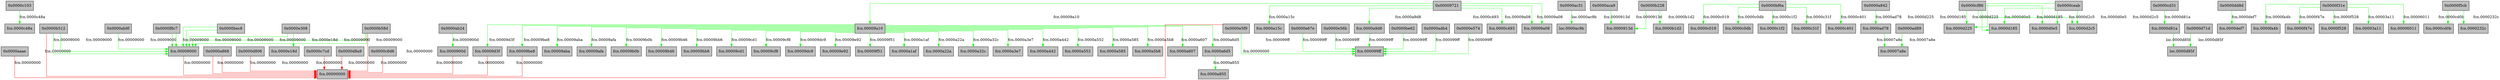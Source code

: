 digraph code {
	graph [bgcolor=white fontname="Courier" splines="ortho"];
	node [fillcolor=gray style=filled shape=box];
	edge [arrowhead="normal"];
	"0x0000c103" -> "0x0000c48a" [label="fcn.0000c48a" color="green" URL="fcn.0000c48a/0x0000c48a"];
	"0x0000c48a" [label="fcn.0000c48a" URL="fcn.0000c48a/0x0000c48a"];
	"0x0000c8d6" -> "0x00000000" [label="fcn.00000000" color="red" URL="fcn.00000000/0x00000000"];
	"0x00000000" [label="fcn.00000000" URL="fcn.00000000/0x00000000"];
	"0x0000ab24" -> "0x0000900d" [label="fcn.0000900d" color="green" URL="fcn.0000900d/0x0000900d"];
	"0x0000900d" [label="fcn.0000900d" URL="fcn.0000900d/0x0000900d"];
	"0x00009000" -> "0x00000000" [label="fcn.00000000" color="red" URL="fcn.00000000/0x00000000"];
	"0x00000000" [label="fcn.00000000" URL="fcn.00000000/0x00000000"];
	"0x0000aaae" -> "0x00000000" [label="fcn.00000000" color="red" URL="fcn.00000000/0x00000000"];
	"0x00000000" [label="fcn.00000000" URL="fcn.00000000/0x00000000"];
	"0x0000ab9f" -> "0x00009000" [label="fcn.00009000" color="green" URL="fcn.00009000/0x00009000"];
	"0x00009000" [label="fcn.00009000" URL="fcn.00009000/0x00009000"];
	"0x0000ac31" -> "0x0000ac9b" [label="loc.0000ac9b" color="green" URL="loc.0000ac9b/0x0000ac9b"];
	"0x0000ac9b" [label="loc.0000ac9b" URL="loc.0000ac9b/0x0000ac9b"];
	"0x0000aca9" -> "0x0000913d" [label="fcn.0000913d" color="green" URL="fcn.0000913d/0x0000913d"];
	"0x0000913d" [label="fcn.0000913d" URL="fcn.0000913d/0x0000913d"];
	"0x00009721" -> "0x0000a15c" [label="fcn.0000a15c" color="green" URL="fcn.0000a15c/0x0000a15c"];
	"0x0000a15c" [label="fcn.0000a15c" URL="fcn.0000a15c/0x0000a15c"];
	"0x00009721" -> "0x00009a10" [label="fcn.00009a10" color="green" URL="fcn.00009a10/0x00009a10"];
	"0x00009a10" [label="fcn.00009a10" URL="fcn.00009a10/0x00009a10"];
	"0x00009721" -> "0x0000a9d8" [label="fcn.0000a9d8" color="green" URL="fcn.0000a9d8/0x0000a9d8"];
	"0x0000a9d8" [label="fcn.0000a9d8" URL="fcn.0000a9d8/0x0000a9d8"];
	"0x00009721" -> "0x0000c493" [label="fcn.0000c493" color="green" URL="fcn.0000c493/0x0000c493"];
	"0x0000c493" [label="fcn.0000c493" URL="fcn.0000c493/0x0000c493"];
	"0x00009721" -> "0x00009a08" [label="fcn.00009a08" color="green" URL="fcn.00009a08/0x00009a08"];
	"0x00009a08" [label="fcn.00009a08" URL="fcn.00009a08/0x00009a08"];
	"0x00009721" -> "0x00009a08" [label="fcn.00009a08" color="green" URL="fcn.00009a08/0x00009a08"];
	"0x00009a08" [label="fcn.00009a08" URL="fcn.00009a08/0x00009a08"];
	"0x0000b58d" -> "0x00009000" [label="fcn.00009000" color="green" URL="fcn.00009000/0x00009000"];
	"0x00009000" [label="fcn.00009000" URL="fcn.00009000/0x00009000"];
	"0x0000b58d" -> "0x00000000" [label="fcn.00000000" color="red" URL="fcn.00000000/0x00000000"];
	"0x00000000" [label="fcn.00000000" URL="fcn.00000000/0x00000000"];
	"0x0000b58d" -> "0x00009000" [label="fcn.00009000" color="green" URL="fcn.00009000/0x00009000"];
	"0x00009000" [label="fcn.00009000" URL="fcn.00009000/0x00009000"];
	"0x0000bf6a" -> "0x0000c019" [label="fcn.0000c019" color="green" URL="fcn.0000c019/0x0000c019"];
	"0x0000c019" [label="fcn.0000c019" URL="fcn.0000c019/0x0000c019"];
	"0x0000bf6a" -> "0x0000c0db" [label="fcn.0000c0db" color="green" URL="fcn.0000c0db/0x0000c0db"];
	"0x0000c0db" [label="fcn.0000c0db" URL="fcn.0000c0db/0x0000c0db"];
	"0x0000bf6a" -> "0x0000c1f2" [label="fcn.0000c1f2" color="green" URL="fcn.0000c1f2/0x0000c1f2"];
	"0x0000c1f2" [label="fcn.0000c1f2" URL="fcn.0000c1f2/0x0000c1f2"];
	"0x0000bf6a" -> "0x0000c31f" [label="fcn.0000c31f" color="green" URL="fcn.0000c31f/0x0000c31f"];
	"0x0000c31f" [label="fcn.0000c31f" URL="fcn.0000c31f/0x0000c31f"];
	"0x0000bf6a" -> "0x0000c401" [label="fcn.0000c401" color="green" URL="fcn.0000c401/0x0000c401"];
	"0x0000c401" [label="fcn.0000c401" URL="fcn.0000c401/0x0000c401"];
	"0x00009a10" -> "0x00009aba" [label="fcn.00009aba" color="green" URL="fcn.00009aba/0x00009aba"];
	"0x00009aba" [label="fcn.00009aba" URL="fcn.00009aba/0x00009aba"];
	"0x00009a10" -> "0x00009afa" [label="fcn.00009afa" color="green" URL="fcn.00009afa/0x00009afa"];
	"0x00009afa" [label="fcn.00009afa" URL="fcn.00009afa/0x00009afa"];
	"0x00009a10" -> "0x00009b0b" [label="fcn.00009b0b" color="green" URL="fcn.00009b0b/0x00009b0b"];
	"0x00009b0b" [label="fcn.00009b0b" URL="fcn.00009b0b/0x00009b0b"];
	"0x00009a10" -> "0x00009b46" [label="fcn.00009b46" color="green" URL="fcn.00009b46/0x00009b46"];
	"0x00009b46" [label="fcn.00009b46" URL="fcn.00009b46/0x00009b46"];
	"0x00009a10" -> "0x00009bb6" [label="fcn.00009bb6" color="green" URL="fcn.00009bb6/0x00009bb6"];
	"0x00009bb6" [label="fcn.00009bb6" URL="fcn.00009bb6/0x00009bb6"];
	"0x00009a10" -> "0x00009be8" [label="fcn.00009be8" color="green" URL="fcn.00009be8/0x00009be8"];
	"0x00009be8" [label="fcn.00009be8" URL="fcn.00009be8/0x00009be8"];
	"0x00009a10" -> "0x00009cd1" [label="fcn.00009cd1" color="green" URL="fcn.00009cd1/0x00009cd1"];
	"0x00009cd1" [label="fcn.00009cd1" URL="fcn.00009cd1/0x00009cd1"];
	"0x00009a10" -> "0x00009cf8" [label="fcn.00009cf8" color="green" URL="fcn.00009cf8/0x00009cf8"];
	"0x00009cf8" [label="fcn.00009cf8" URL="fcn.00009cf8/0x00009cf8"];
	"0x00009a10" -> "0x00009d3f" [label="fcn.00009d3f" color="green" URL="fcn.00009d3f/0x00009d3f"];
	"0x00009d3f" [label="fcn.00009d3f" URL="fcn.00009d3f/0x00009d3f"];
	"0x00009a10" -> "0x00009dc9" [label="fcn.00009dc9" color="green" URL="fcn.00009dc9/0x00009dc9"];
	"0x00009dc9" [label="fcn.00009dc9" URL="fcn.00009dc9/0x00009dc9"];
	"0x00009a10" -> "0x00009e92" [label="fcn.00009e92" color="green" URL="fcn.00009e92/0x00009e92"];
	"0x00009e92" [label="fcn.00009e92" URL="fcn.00009e92/0x00009e92"];
	"0x00009a10" -> "0x00009f51" [label="fcn.00009f51" color="green" URL="fcn.00009f51/0x00009f51"];
	"0x00009f51" [label="fcn.00009f51" URL="fcn.00009f51/0x00009f51"];
	"0x00009a10" -> "0x0000a1af" [label="fcn.0000a1af" color="green" URL="fcn.0000a1af/0x0000a1af"];
	"0x0000a1af" [label="fcn.0000a1af" URL="fcn.0000a1af/0x0000a1af"];
	"0x00009a10" -> "0x0000a22a" [label="fcn.0000a22a" color="green" URL="fcn.0000a22a/0x0000a22a"];
	"0x0000a22a" [label="fcn.0000a22a" URL="fcn.0000a22a/0x0000a22a"];
	"0x00009a10" -> "0x0000a32c" [label="fcn.0000a32c" color="green" URL="fcn.0000a32c/0x0000a32c"];
	"0x0000a32c" [label="fcn.0000a32c" URL="fcn.0000a32c/0x0000a32c"];
	"0x00009a10" -> "0x0000a3e7" [label="fcn.0000a3e7" color="green" URL="fcn.0000a3e7/0x0000a3e7"];
	"0x0000a3e7" [label="fcn.0000a3e7" URL="fcn.0000a3e7/0x0000a3e7"];
	"0x00009a10" -> "0x0000a442" [label="fcn.0000a442" color="green" URL="fcn.0000a442/0x0000a442"];
	"0x0000a442" [label="fcn.0000a442" URL="fcn.0000a442/0x0000a442"];
	"0x00009a10" -> "0x0000a552" [label="fcn.0000a552" color="green" URL="fcn.0000a552/0x0000a552"];
	"0x0000a552" [label="fcn.0000a552" URL="fcn.0000a552/0x0000a552"];
	"0x00009a10" -> "0x0000a585" [label="fcn.0000a585" color="green" URL="fcn.0000a585/0x0000a585"];
	"0x0000a585" [label="fcn.0000a585" URL="fcn.0000a585/0x0000a585"];
	"0x00009a10" -> "0x0000a5b8" [label="fcn.0000a5b8" color="green" URL="fcn.0000a5b8/0x0000a5b8"];
	"0x0000a5b8" [label="fcn.0000a5b8" URL="fcn.0000a5b8/0x0000a5b8"];
	"0x00009a10" -> "0x0000a607" [label="fcn.0000a607" color="green" URL="fcn.0000a607/0x0000a607"];
	"0x0000a607" [label="fcn.0000a607" URL="fcn.0000a607/0x0000a607"];
	"0x00009a10" -> "0x0000a6d5" [label="fcn.0000a6d5" color="green" URL="fcn.0000a6d5/0x0000a6d5"];
	"0x0000a6d5" [label="fcn.0000a6d5" URL="fcn.0000a6d5/0x0000a6d5"];
	"0x0000a9d8" -> "0x000099ff" [label="fcn.000099ff" color="green" URL="fcn.000099ff/0x000099ff"];
	"0x000099ff" [label="fcn.000099ff" URL="fcn.000099ff/0x000099ff"];
	"0x0000be62" -> "0x000099ff" [label="fcn.000099ff" color="green" URL="fcn.000099ff/0x000099ff"];
	"0x000099ff" [label="fcn.000099ff" URL="fcn.000099ff/0x000099ff"];
	"0x0000adb4" -> "0x000099ff" [label="fcn.000099ff" color="green" URL="fcn.000099ff/0x000099ff"];
	"0x000099ff" [label="fcn.000099ff" URL="fcn.000099ff/0x000099ff"];
	"0x00009be8" -> "0x00000000" [label="fcn.00000000" color="red" URL="fcn.00000000/0x00000000"];
	"0x00000000" [label="fcn.00000000" URL="fcn.00000000/0x00000000"];
	"0x00009d3f" -> "0x00000000" [label="fcn.00000000" color="red" URL="fcn.00000000/0x00000000"];
	"0x00000000" [label="fcn.00000000" URL="fcn.00000000/0x00000000"];
	"0x0000a6d5" -> "0x0000a855" [label="fcn.0000a855" color="green" URL="fcn.0000a855/0x0000a855"];
	"0x0000a855" [label="fcn.0000a855" URL="fcn.0000a855/0x0000a855"];
	"0x0000a842" -> "0x0000ad78" [label="fcn.0000ad78" color="green" URL="fcn.0000ad78/0x0000ad78"];
	"0x0000ad78" [label="fcn.0000ad78" URL="fcn.0000ad78/0x0000ad78"];
	"0x0000ad78" -> "0x00007a8e" [label="fcn.00007a8e" color="green" URL="fcn.00007a8e/0x00007a8e"];
	"0x00007a8e" [label="fcn.00007a8e" URL="fcn.00007a8e/0x00007a8e"];
	"0x0000a868" -> "0x00000000" [label="fcn.00000000" color="red" URL="fcn.00000000/0x00000000"];
	"0x00000000" [label="fcn.00000000" URL="fcn.00000000/0x00000000"];
	"0x0000a868" -> "0x00000000" [label="fcn.00000000" color="red" URL="fcn.00000000/0x00000000"];
	"0x00000000" [label="fcn.00000000" URL="fcn.00000000/0x00000000"];
	"0x0000900d" -> "0x00000000" [label="fcn.00000000" color="red" URL="fcn.00000000/0x00000000"];
	"0x00000000" [label="fcn.00000000" URL="fcn.00000000/0x00000000"];
	"0x0000b228" -> "0x0000b1d2" [label="fcn.0000b1d2" color="green" URL="fcn.0000b1d2/0x0000b1d2"];
	"0x0000b1d2" [label="fcn.0000b1d2" URL="fcn.0000b1d2/0x0000b1d2"];
	"0x0000b228" -> "0x0000913d" [label="fcn.0000913d" color="green" URL="fcn.0000913d/0x0000913d"];
	"0x0000913d" [label="fcn.0000913d" URL="fcn.0000913d/0x0000913d"];
	"0x0000bec8" -> "0x00009000" [label="fcn.00009000" color="green" URL="fcn.00009000/0x00009000"];
	"0x00009000" [label="fcn.00009000" URL="fcn.00009000/0x00009000"];
	"0x0000bec8" -> "0x00009000" [label="fcn.00009000" color="green" URL="fcn.00009000/0x00009000"];
	"0x00009000" [label="fcn.00009000" URL="fcn.00009000/0x00009000"];
	"0x0000ad89" -> "0x00007a8e" [label="fcn.00007a8e" color="green" URL="fcn.00007a8e/0x00007a8e"];
	"0x00007a8e" [label="fcn.00007a8e" URL="fcn.00007a8e/0x00007a8e"];
	"0x0000d806" -> "0x00000000" [label="fcn.00000000" color="red" URL="fcn.00000000/0x00000000"];
	"0x00000000" [label="fcn.00000000" URL="fcn.00000000/0x00000000"];
	"0x0000c7cd" -> "0x00000000" [label="fcn.00000000" color="red" URL="fcn.00000000/0x00000000"];
	"0x00000000" [label="fcn.00000000" URL="fcn.00000000/0x00000000"];
	"0x0000cf86" -> "0x0000d0e5" [label="fcn.0000d0e5" color="green" URL="fcn.0000d0e5/0x0000d0e5"];
	"0x0000d0e5" [label="fcn.0000d0e5" URL="fcn.0000d0e5/0x0000d0e5"];
	"0x0000cf86" -> "0x0000d185" [label="fcn.0000d185" color="green" URL="fcn.0000d185/0x0000d185"];
	"0x0000d185" [label="fcn.0000d185" URL="fcn.0000d185/0x0000d185"];
	"0x0000cf86" -> "0x0000d225" [label="fcn.0000d225" color="green" URL="fcn.0000d225/0x0000d225"];
	"0x0000d225" [label="fcn.0000d225" URL="fcn.0000d225/0x0000d225"];
	"0x0000cf86" -> "0x0000d2c5" [label="fcn.0000d2c5" color="green" URL="fcn.0000d2c5/0x0000d2c5"];
	"0x0000d2c5" [label="fcn.0000d2c5" URL="fcn.0000d2c5/0x0000d2c5"];
	"0x0000cd31" -> "0x0000d81a" [label="fcn.0000d81a" color="green" URL="fcn.0000d81a/0x0000d81a"];
	"0x0000d81a" [label="fcn.0000d81a" URL="fcn.0000d81a/0x0000d81a"];
	"0x0000ceab" -> "0x0000d0e5" [label="fcn.0000d0e5" color="green" URL="fcn.0000d0e5/0x0000d0e5"];
	"0x0000d0e5" [label="fcn.0000d0e5" URL="fcn.0000d0e5/0x0000d0e5"];
	"0x0000ceab" -> "0x0000d185" [label="fcn.0000d185" color="green" URL="fcn.0000d185/0x0000d185"];
	"0x0000d185" [label="fcn.0000d185" URL="fcn.0000d185/0x0000d185"];
	"0x0000ceab" -> "0x0000d225" [label="fcn.0000d225" color="green" URL="fcn.0000d225/0x0000d225"];
	"0x0000d225" [label="fcn.0000d225" URL="fcn.0000d225/0x0000d225"];
	"0x0000ceab" -> "0x0000d2c5" [label="fcn.0000d2c5" color="green" URL="fcn.0000d2c5/0x0000d2c5"];
	"0x0000d2c5" [label="fcn.0000d2c5" URL="fcn.0000d2c5/0x0000d2c5"];
	"0x0000d81a" -> "0x0000d85f" [label="loc.0000d85f" color="green" URL="loc.0000d85f/0x0000d85f"];
	"0x0000d85f" [label="loc.0000d85f" URL="loc.0000d85f/0x0000d85f"];
	"0x0000d71d" -> "0x0000d85f" [label="loc.0000d85f" color="green" URL="loc.0000d85f/0x0000d85f"];
	"0x0000d85f" [label="loc.0000d85f" URL="loc.0000d85f/0x0000d85f"];
	"0x0000d8a9" -> "0x00000000" [label="fcn.00000000" color="red" URL="fcn.00000000/0x00000000"];
	"0x00000000" [label="fcn.00000000" URL="fcn.00000000/0x00000000"];
	"0x0000dd8d" -> "0x0000def7" [label="fcn.0000def7" color="green" URL="fcn.0000def7/0x0000def7"];
	"0x0000def7" [label="fcn.0000def7" URL="fcn.0000def7/0x0000def7"];
	"0x0000e308" -> "0x0000e18d" [label="fcn.0000e18d" color="green" URL="fcn.0000e18d/0x0000e18d"];
	"0x0000e18d" [label="fcn.0000e18d" URL="fcn.0000e18d/0x0000e18d"];
	"0x0000e308" -> "0x00009000" [label="fcn.00009000" color="green" URL="fcn.00009000/0x00009000"];
	"0x00009000" [label="fcn.00009000" URL="fcn.00009000/0x00009000"];
	"0x0000e574" -> "0x000099ff" [label="fcn.000099ff" color="green" URL="fcn.000099ff/0x000099ff"];
	"0x000099ff" [label="fcn.000099ff" URL="fcn.000099ff/0x000099ff"];
	"0x0000e67e" -> "0x000099ff" [label="fcn.000099ff" color="green" URL="fcn.000099ff/0x000099ff"];
	"0x000099ff" [label="fcn.000099ff" URL="fcn.000099ff/0x000099ff"];
	"0x0000f31e" -> "0x0000fa4b" [label="fcn.0000fa4b" color="green" URL="fcn.0000fa4b/0x0000fa4b"];
	"0x0000fa4b" [label="fcn.0000fa4b" URL="fcn.0000fa4b/0x0000fa4b"];
	"0x0000f31e" -> "0x0000f47e" [label="fcn.0000f47e" color="green" URL="fcn.0000f47e/0x0000f47e"];
	"0x0000f47e" [label="fcn.0000f47e" URL="fcn.0000f47e/0x0000f47e"];
	"0x0000f31e" -> "0x0000f528" [label="fcn.0000f528" color="green" URL="fcn.0000f528/0x0000f528"];
	"0x0000f528" [label="fcn.0000f528" URL="fcn.0000f528/0x0000f528"];
	"0x0000f31e" -> "0x00003a11" [label="fcn.00003a11" color="green" URL="fcn.00003a11/0x00003a11"];
	"0x00003a11" [label="fcn.00003a11" URL="fcn.00003a11/0x00003a11"];
	"0x0000f31e" -> "0x00006011" [label="fcn.00006011" color="green" URL="fcn.00006011/0x00006011"];
	"0x00006011" [label="fcn.00006011" URL="fcn.00006011/0x00006011"];
	"0x0000f5cb" -> "0x0000cd0b" [label="fcn.0000cd0b" color="green" URL="fcn.0000cd0b/0x0000cd0b"];
	"0x0000cd0b" [label="fcn.0000cd0b" URL="fcn.0000cd0b/0x0000cd0b"];
	"0x0000f5cb" -> "0x0000232c" [label="fcn.0000232c" color="green" URL="fcn.0000232c/0x0000232c"];
	"0x0000232c" [label="fcn.0000232c" URL="fcn.0000232c/0x0000232c"];
	"0x0000f8c7" -> "0x00009000" [label="fcn.00009000" color="green" URL="fcn.00009000/0x00009000"];
	"0x00009000" [label="fcn.00009000" URL="fcn.00009000/0x00009000"];
	"0x0000f8c7" -> "0x00009000" [label="fcn.00009000" color="green" URL="fcn.00009000/0x00009000"];
	"0x00009000" [label="fcn.00009000" URL="fcn.00009000/0x00009000"];
	"0x0000e56b" -> "0x000099ff" [label="fcn.000099ff" color="green" URL="fcn.000099ff/0x000099ff"];
	"0x000099ff" [label="fcn.000099ff" URL="fcn.000099ff/0x000099ff"];
	"0x0000e5f9" -> "0x00000000" [label="fcn.00000000" color="red" URL="fcn.00000000/0x00000000"];
	"0x00000000" [label="fcn.00000000" URL="fcn.00000000/0x00000000"];
	"0x0000e5f9" -> "0x000099ff" [label="fcn.000099ff" color="green" URL="fcn.000099ff/0x000099ff"];
	"0x000099ff" [label="fcn.000099ff" URL="fcn.000099ff/0x000099ff"];
	"0x0000b512" -> "0x00009000" [label="fcn.00009000" color="green" URL="fcn.00009000/0x00009000"];
	"0x00009000" [label="fcn.00009000" URL="fcn.00009000/0x00009000"];
	"0x0000b512" -> "0x00000000" [label="fcn.00000000" color="red" URL="fcn.00000000/0x00000000"];
	"0x00000000" [label="fcn.00000000" URL="fcn.00000000/0x00000000"];
	"0x0000b512" -> "0x00009000" [label="fcn.00009000" color="green" URL="fcn.00009000/0x00009000"];
	"0x00009000" [label="fcn.00009000" URL="fcn.00009000/0x00009000"];
}

